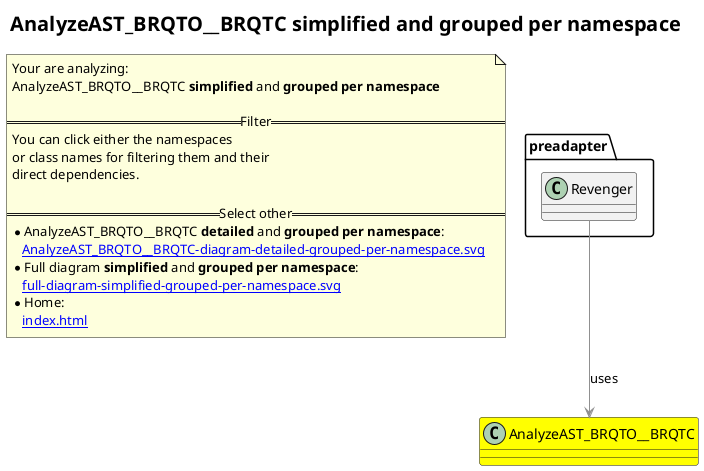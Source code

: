 @startuml
title <size:20>AnalyzeAST_BRQTO__BRQTC **simplified** and **grouped per namespace**</size>
note "Your are analyzing:\nAnalyzeAST_BRQTO__BRQTC **simplified** and **grouped per namespace**\n\n==Filter==\nYou can click either the namespaces \nor class names for filtering them and their\ndirect dependencies.\n\n==Select other==\n* AnalyzeAST_BRQTO__BRQTC **detailed** and **grouped per namespace**:\n   [[AnalyzeAST_BRQTO__BRQTC-diagram-detailed-grouped-per-namespace.svg]]\n* Full diagram **simplified** and **grouped per namespace**:\n   [[full-diagram-simplified-grouped-per-namespace.svg]]\n* Home:\n   [[index.html]]" as FloatingNote
class AnalyzeAST_BRQTO__BRQTC [[AnalyzeAST_BRQTO__BRQTC-diagram-simplified-grouped-per-namespace.svg]] #yellow {
}
' Closing all previous_sub_namespace_list namespace None because file analysis is finished.
namespace preadapter [[preadapter-diagram-simplified-grouped-per-namespace.svg]] {
class preadapter.Revenger [[preadapter.Revenger-diagram-simplified-grouped-per-namespace.svg]]  {
}
'Compared namespace preadapter [[preadapter-diagram-simplified-grouped-per-namespace.svg]] { with last element of }
' Closing all previous_sub_namespace_list namespace None because file analysis is finished.
' Closing namespace preadapter
}
 ' *************************************** 
 ' *************************************** 
 ' *************************************** 
' Class relations extracted from namespace:
' 
' Class relations extracted from namespace:
' preadapter
preadapter.Revenger -[#909090]-> AnalyzeAST_BRQTO__BRQTC  : uses 
@enduml